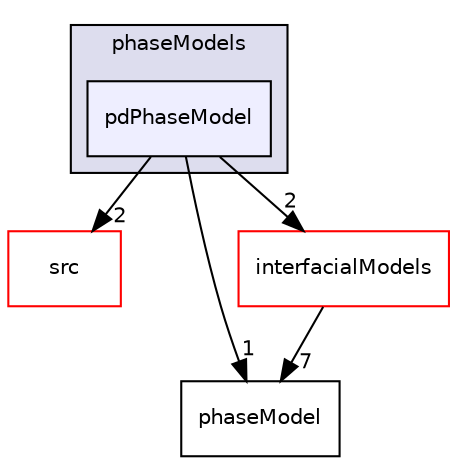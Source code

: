 digraph "pdPhaseModel" {
  bgcolor=transparent;
  compound=true
  node [ fontsize="10", fontname="Helvetica"];
  edge [ labelfontsize="10", labelfontname="Helvetica"];
  subgraph clusterdir_d8cc37526a46758409c3e7c55a30fef4 {
    graph [ bgcolor="#ddddee", pencolor="black", label="phaseModels" fontname="Helvetica", fontsize="10", URL="dir_d8cc37526a46758409c3e7c55a30fef4.html"]
  dir_23da5b6126639d8748b9ef5eaad05fab [shape=box, label="pdPhaseModel", style="filled", fillcolor="#eeeeff", pencolor="black", URL="dir_23da5b6126639d8748b9ef5eaad05fab.html"];
  }
  dir_68267d1309a1af8e8297ef4c3efbcdba [shape=box label="src" color="red" URL="dir_68267d1309a1af8e8297ef4c3efbcdba.html"];
  dir_f84bc45897e86dba51ec4f81e59d40b6 [shape=box label="phaseModel" URL="dir_f84bc45897e86dba51ec4f81e59d40b6.html"];
  dir_917add706488739a95df57895f4aaf2a [shape=box label="interfacialModels" color="red" URL="dir_917add706488739a95df57895f4aaf2a.html"];
  dir_23da5b6126639d8748b9ef5eaad05fab->dir_68267d1309a1af8e8297ef4c3efbcdba [headlabel="2", labeldistance=1.5 headhref="dir_000209_000000.html"];
  dir_23da5b6126639d8748b9ef5eaad05fab->dir_f84bc45897e86dba51ec4f81e59d40b6 [headlabel="1", labeldistance=1.5 headhref="dir_000209_000173.html"];
  dir_23da5b6126639d8748b9ef5eaad05fab->dir_917add706488739a95df57895f4aaf2a [headlabel="2", labeldistance=1.5 headhref="dir_000209_000014.html"];
  dir_917add706488739a95df57895f4aaf2a->dir_f84bc45897e86dba51ec4f81e59d40b6 [headlabel="7", labeldistance=1.5 headhref="dir_000014_000173.html"];
}
